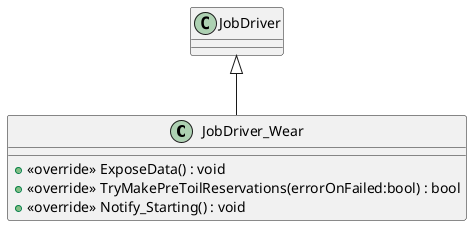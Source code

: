 @startuml
class JobDriver_Wear {
    + <<override>> ExposeData() : void
    + <<override>> TryMakePreToilReservations(errorOnFailed:bool) : bool
    + <<override>> Notify_Starting() : void
}
JobDriver <|-- JobDriver_Wear
@enduml
